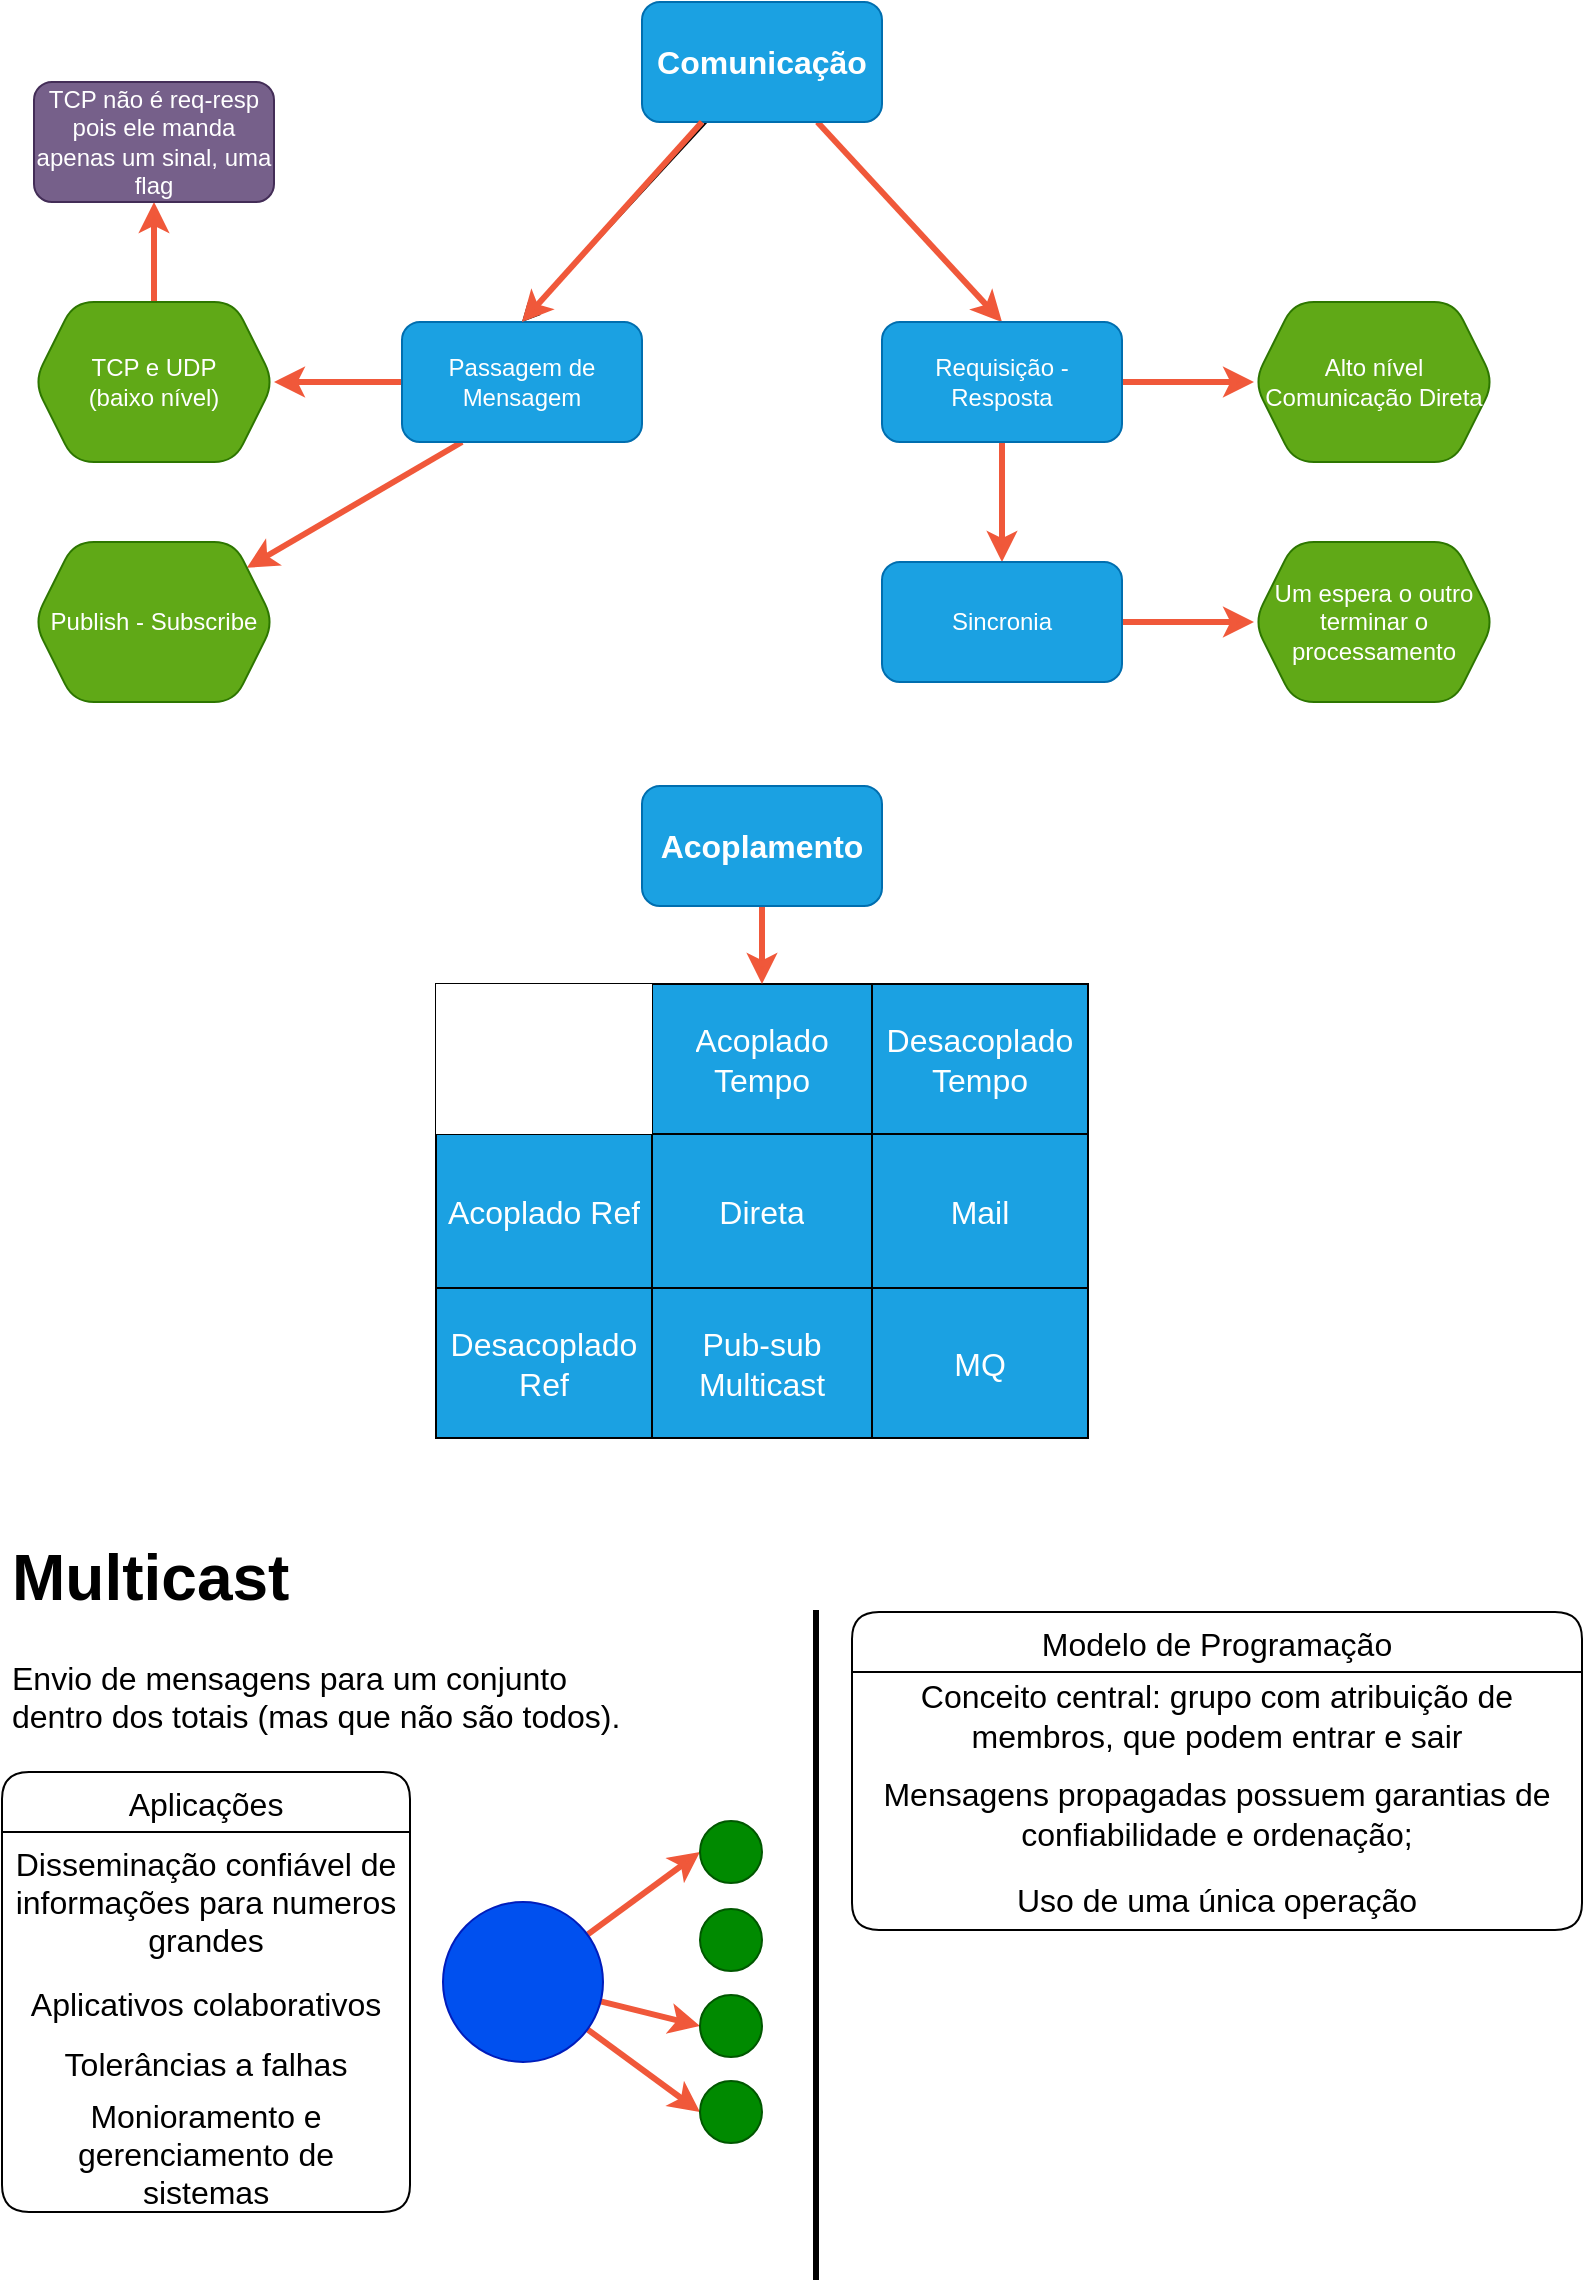 <mxfile>
    <diagram id="QvafdgU0xEpUeY__On5l" name="Page-1">
        <mxGraphModel dx="1177" dy="554" grid="0" gridSize="10" guides="1" tooltips="1" connect="1" arrows="1" fold="1" page="1" pageScale="1" pageWidth="827" pageHeight="1169" background="#ffffff" math="0" shadow="0">
            <root>
                <mxCell id="0"/>
                <mxCell id="1" parent="0"/>
                <mxCell id="5" style="edgeStyle=none;html=1;entryX=0.5;entryY=0;entryDx=0;entryDy=0;strokeWidth=3;strokeColor=#F0583A;" edge="1" parent="1" source="2" target="4">
                    <mxGeometry relative="1" as="geometry"/>
                </mxCell>
                <mxCell id="6" style="edgeStyle=none;html=1;entryX=0.5;entryY=0;entryDx=0;entryDy=0;" edge="1" parent="1" source="2" target="3">
                    <mxGeometry relative="1" as="geometry"/>
                </mxCell>
                <mxCell id="2" value="&lt;b&gt;&lt;font style=&quot;font-size: 16px&quot;&gt;Comunicação&lt;/font&gt;&lt;/b&gt;" style="rounded=1;whiteSpace=wrap;html=1;fillColor=#1ba1e2;fontColor=#ffffff;strokeColor=#006EAF;" vertex="1" parent="1">
                    <mxGeometry x="354" y="20" width="120" height="60" as="geometry"/>
                </mxCell>
                <mxCell id="11" style="edgeStyle=none;html=1;entryX=1;entryY=0.5;entryDx=0;entryDy=0;elbow=vertical;strokeWidth=3;strokeColor=#F0583A;" edge="1" parent="1" source="3" target="7">
                    <mxGeometry relative="1" as="geometry"/>
                </mxCell>
                <mxCell id="28" style="edgeStyle=none;html=1;exitX=0.25;exitY=1;exitDx=0;exitDy=0;fontSize=16;fontColor=#FFFFFF;strokeColor=#F0583A;strokeWidth=3;elbow=vertical;rounded=1;endArrow=classic;endFill=1;" edge="1" parent="1" source="3" target="27">
                    <mxGeometry relative="1" as="geometry"/>
                </mxCell>
                <mxCell id="3" value="Passagem de Mensagem" style="rounded=1;whiteSpace=wrap;html=1;fillColor=#1ba1e2;fontColor=#ffffff;strokeColor=#006EAF;" vertex="1" parent="1">
                    <mxGeometry x="234" y="180" width="120" height="60" as="geometry"/>
                </mxCell>
                <mxCell id="13" value="" style="edgeStyle=none;html=1;elbow=vertical;strokeWidth=3;strokeColor=#F0583A;" edge="1" parent="1" source="4" target="12">
                    <mxGeometry relative="1" as="geometry"/>
                </mxCell>
                <mxCell id="22" value="" style="edgeStyle=none;html=1;fontColor=#FFFFFF;elbow=vertical;entryX=0.5;entryY=0;entryDx=0;entryDy=0;strokeColor=#F0583A;strokeWidth=3;" edge="1" parent="1" source="4" target="23">
                    <mxGeometry relative="1" as="geometry">
                        <mxPoint x="534" y="320" as="targetPoint"/>
                    </mxGeometry>
                </mxCell>
                <mxCell id="4" value="Requisição - Resposta" style="rounded=1;whiteSpace=wrap;html=1;fillColor=#1ba1e2;fontColor=#ffffff;strokeColor=#006EAF;" vertex="1" parent="1">
                    <mxGeometry x="474" y="180" width="120" height="60" as="geometry"/>
                </mxCell>
                <mxCell id="20" style="edgeStyle=none;html=1;elbow=vertical;strokeWidth=3;strokeColor=#F0583A;" edge="1" parent="1" source="7" target="19">
                    <mxGeometry relative="1" as="geometry"/>
                </mxCell>
                <mxCell id="7" value="TCP e UDP&lt;br&gt;(baixo nível)" style="shape=hexagon;perimeter=hexagonPerimeter2;whiteSpace=wrap;html=1;fixedSize=1;fillColor=#60a917;fontColor=#ffffff;strokeColor=#2D7600;rounded=1;" vertex="1" parent="1">
                    <mxGeometry x="50" y="170" width="120" height="80" as="geometry"/>
                </mxCell>
                <mxCell id="12" value="Alto nível&lt;br&gt;Comunicação Direta" style="shape=hexagon;perimeter=hexagonPerimeter2;whiteSpace=wrap;html=1;fixedSize=1;fillColor=#60a917;strokeColor=#2D7600;fontColor=#ffffff;rounded=1;" vertex="1" parent="1">
                    <mxGeometry x="660" y="170" width="120" height="80" as="geometry"/>
                </mxCell>
                <mxCell id="19" value="&lt;font color=&quot;#ffffff&quot;&gt;&lt;span style=&quot;font-family: &amp;#34;helvetica&amp;#34; ; font-size: 12px ; font-style: normal ; font-weight: 400 ; letter-spacing: normal ; text-align: center ; text-indent: 0px ; text-transform: none ; word-spacing: 0px ; display: inline ; float: none&quot;&gt;TCP não é req-resp pois ele manda apenas um sinal, uma flag&lt;/span&gt;&lt;br&gt;&lt;/font&gt;" style="rounded=1;whiteSpace=wrap;html=1;fillColor=#76608a;fontColor=#ffffff;strokeColor=#432D57;" vertex="1" parent="1">
                    <mxGeometry x="50" y="60" width="120" height="60" as="geometry"/>
                </mxCell>
                <mxCell id="25" style="edgeStyle=none;html=1;entryX=0;entryY=0.5;entryDx=0;entryDy=0;fontColor=#FFFFFF;elbow=vertical;strokeWidth=3;strokeColor=#F0583A;" edge="1" parent="1" source="23" target="24">
                    <mxGeometry relative="1" as="geometry"/>
                </mxCell>
                <mxCell id="23" value="Sincronia" style="rounded=1;whiteSpace=wrap;html=1;fillColor=#1ba1e2;fontColor=#ffffff;strokeColor=#006EAF;" vertex="1" parent="1">
                    <mxGeometry x="474" y="300" width="120" height="60" as="geometry"/>
                </mxCell>
                <mxCell id="24" value="Um espera o outro terminar o processamento" style="shape=hexagon;perimeter=hexagonPerimeter2;whiteSpace=wrap;html=1;fixedSize=1;fillColor=#60a917;strokeColor=#2D7600;fontColor=#ffffff;rounded=1;sketch=0;shadow=0;" vertex="1" parent="1">
                    <mxGeometry x="660" y="290" width="120" height="80" as="geometry"/>
                </mxCell>
                <mxCell id="26" style="edgeStyle=none;html=1;entryX=0.5;entryY=0;entryDx=0;entryDy=0;strokeWidth=3;strokeColor=#F0583A;exitX=0.25;exitY=1;exitDx=0;exitDy=0;" edge="1" parent="1" source="2" target="3">
                    <mxGeometry relative="1" as="geometry">
                        <mxPoint x="381.692" y="101.0" as="sourcePoint"/>
                        <mxPoint x="474" y="201.0" as="targetPoint"/>
                    </mxGeometry>
                </mxCell>
                <mxCell id="27" value="Publish - Subscribe" style="shape=hexagon;perimeter=hexagonPerimeter2;whiteSpace=wrap;html=1;fixedSize=1;fillColor=#60a917;fontColor=#ffffff;strokeColor=#2D7600;rounded=1;" vertex="1" parent="1">
                    <mxGeometry x="50" y="290" width="120" height="80" as="geometry"/>
                </mxCell>
                <mxCell id="39" value="" style="shape=table;startSize=0;container=1;collapsible=0;childLayout=tableLayout;rounded=1;shadow=0;labelBackgroundColor=none;sketch=0;fontSize=16;fillColor=#1ba1e2;strokeColor=default;fontColor=#ffffff;" vertex="1" parent="1">
                    <mxGeometry x="251" y="511" width="326" height="227" as="geometry"/>
                </mxCell>
                <mxCell id="40" value="" style="shape=partialRectangle;collapsible=0;dropTarget=0;pointerEvents=0;fillColor=none;top=0;left=0;bottom=0;right=0;points=[[0,0.5],[1,0.5]];portConstraint=eastwest;rounded=1;shadow=0;labelBackgroundColor=none;sketch=0;fontSize=16;fontColor=#FFFFFF;strokeColor=none;" vertex="1" parent="39">
                    <mxGeometry width="326" height="75" as="geometry"/>
                </mxCell>
                <mxCell id="41" value="" style="shape=partialRectangle;html=1;whiteSpace=wrap;connectable=0;overflow=hidden;fillColor=#FFFFFF;top=0;left=0;bottom=0;right=0;pointerEvents=1;rounded=1;shadow=0;labelBackgroundColor=none;sketch=0;fontSize=16;fontColor=#333333;strokeColor=none;" vertex="1" parent="40">
                    <mxGeometry width="108" height="75" as="geometry">
                        <mxRectangle width="108" height="75" as="alternateBounds"/>
                    </mxGeometry>
                </mxCell>
                <mxCell id="42" value="&lt;span style=&quot;color: rgb(255 , 255 , 255) ; font-family: &amp;#34;helvetica&amp;#34; ; font-size: 16px ; font-style: normal ; font-weight: 400 ; letter-spacing: normal ; text-align: center ; text-indent: 0px ; text-transform: none ; word-spacing: 0px ; display: inline ; float: none&quot;&gt;Acoplado&lt;br&gt;Tempo&lt;/span&gt;" style="shape=partialRectangle;html=1;whiteSpace=wrap;connectable=0;overflow=hidden;fillColor=none;top=0;left=0;bottom=0;right=0;pointerEvents=1;rounded=1;shadow=0;labelBackgroundColor=none;sketch=0;fontSize=16;fontColor=#FFFFFF;" vertex="1" parent="40">
                    <mxGeometry x="108" width="110" height="75" as="geometry">
                        <mxRectangle width="110" height="75" as="alternateBounds"/>
                    </mxGeometry>
                </mxCell>
                <mxCell id="43" value="Desacoplado&lt;br&gt;Tempo" style="shape=partialRectangle;html=1;whiteSpace=wrap;connectable=0;overflow=hidden;fillColor=none;top=0;left=0;bottom=0;right=0;pointerEvents=1;rounded=1;shadow=0;labelBackgroundColor=none;sketch=0;fontSize=16;fontColor=#FFFFFF;" vertex="1" parent="40">
                    <mxGeometry x="218" width="108" height="75" as="geometry">
                        <mxRectangle width="108" height="75" as="alternateBounds"/>
                    </mxGeometry>
                </mxCell>
                <mxCell id="44" value="" style="shape=partialRectangle;collapsible=0;dropTarget=0;pointerEvents=0;fillColor=none;top=0;left=0;bottom=0;right=0;points=[[0,0.5],[1,0.5]];portConstraint=eastwest;rounded=1;shadow=0;labelBackgroundColor=none;sketch=0;fontSize=16;fontColor=#FFFFFF;" vertex="1" parent="39">
                    <mxGeometry y="75" width="326" height="77" as="geometry"/>
                </mxCell>
                <mxCell id="45" value="Acoplado Ref" style="shape=partialRectangle;html=1;whiteSpace=wrap;connectable=0;overflow=hidden;fillColor=none;top=0;left=0;bottom=0;right=0;pointerEvents=1;rounded=1;shadow=0;labelBackgroundColor=none;sketch=0;fontSize=16;fontColor=#FFFFFF;" vertex="1" parent="44">
                    <mxGeometry width="108" height="77" as="geometry">
                        <mxRectangle width="108" height="77" as="alternateBounds"/>
                    </mxGeometry>
                </mxCell>
                <mxCell id="46" value="Direta" style="shape=partialRectangle;html=1;whiteSpace=wrap;connectable=0;overflow=hidden;fillColor=none;top=0;left=0;bottom=0;right=0;pointerEvents=1;rounded=1;shadow=0;labelBackgroundColor=none;sketch=0;fontSize=16;fontColor=#FFFFFF;" vertex="1" parent="44">
                    <mxGeometry x="108" width="110" height="77" as="geometry">
                        <mxRectangle width="110" height="77" as="alternateBounds"/>
                    </mxGeometry>
                </mxCell>
                <mxCell id="47" value="Mail" style="shape=partialRectangle;html=1;whiteSpace=wrap;connectable=0;overflow=hidden;fillColor=none;top=0;left=0;bottom=0;right=0;pointerEvents=1;rounded=1;shadow=0;labelBackgroundColor=none;sketch=0;fontSize=16;fontColor=#FFFFFF;" vertex="1" parent="44">
                    <mxGeometry x="218" width="108" height="77" as="geometry">
                        <mxRectangle width="108" height="77" as="alternateBounds"/>
                    </mxGeometry>
                </mxCell>
                <mxCell id="48" value="" style="shape=partialRectangle;collapsible=0;dropTarget=0;pointerEvents=0;fillColor=none;top=0;left=0;bottom=0;right=0;points=[[0,0.5],[1,0.5]];portConstraint=eastwest;rounded=1;shadow=0;labelBackgroundColor=none;sketch=0;fontSize=16;fontColor=#FFFFFF;" vertex="1" parent="39">
                    <mxGeometry y="152" width="326" height="75" as="geometry"/>
                </mxCell>
                <mxCell id="49" value="Desacoplado&lt;br&gt;Ref" style="shape=partialRectangle;html=1;whiteSpace=wrap;connectable=0;overflow=hidden;fillColor=none;top=0;left=0;bottom=0;right=0;pointerEvents=1;rounded=1;shadow=0;labelBackgroundColor=none;sketch=0;fontSize=16;fontColor=#FFFFFF;" vertex="1" parent="48">
                    <mxGeometry width="108" height="75" as="geometry">
                        <mxRectangle width="108" height="75" as="alternateBounds"/>
                    </mxGeometry>
                </mxCell>
                <mxCell id="50" value="Pub-sub&lt;br&gt;Multicast" style="shape=partialRectangle;html=1;whiteSpace=wrap;connectable=0;overflow=hidden;fillColor=none;top=0;left=0;bottom=0;right=0;pointerEvents=1;rounded=1;shadow=0;labelBackgroundColor=none;sketch=0;fontSize=16;fontColor=#FFFFFF;" vertex="1" parent="48">
                    <mxGeometry x="108" width="110" height="75" as="geometry">
                        <mxRectangle width="110" height="75" as="alternateBounds"/>
                    </mxGeometry>
                </mxCell>
                <mxCell id="51" value="MQ" style="shape=partialRectangle;html=1;whiteSpace=wrap;connectable=0;overflow=hidden;fillColor=none;top=0;left=0;bottom=0;right=0;pointerEvents=1;rounded=1;shadow=0;labelBackgroundColor=none;sketch=0;fontSize=16;fontColor=#FFFFFF;" vertex="1" parent="48">
                    <mxGeometry x="218" width="108" height="75" as="geometry">
                        <mxRectangle width="108" height="75" as="alternateBounds"/>
                    </mxGeometry>
                </mxCell>
                <mxCell id="54" style="edgeStyle=none;rounded=1;html=1;fontSize=16;fontColor=#FFFFFF;endArrow=classic;endFill=1;strokeColor=#F0583A;strokeWidth=3;elbow=vertical;" edge="1" parent="1" source="53" target="40">
                    <mxGeometry relative="1" as="geometry"/>
                </mxCell>
                <mxCell id="53" value="&lt;span style=&quot;font-size: 16px&quot;&gt;&lt;b&gt;Acoplamento&lt;/b&gt;&lt;/span&gt;" style="rounded=1;whiteSpace=wrap;html=1;fillColor=#1ba1e2;fontColor=#ffffff;strokeColor=#006EAF;" vertex="1" parent="1">
                    <mxGeometry x="354" y="412" width="120" height="60" as="geometry"/>
                </mxCell>
                <mxCell id="56" value="&lt;h1&gt;&lt;font color=&quot;#000000&quot;&gt;Multicast&lt;/font&gt;&lt;/h1&gt;&lt;p&gt;&lt;font color=&quot;#000000&quot;&gt;Envio de mensagens para um conjunto dentro dos totais (mas que não são todos).&lt;/font&gt;&lt;/p&gt;" style="text;html=1;strokeColor=none;fillColor=none;spacing=5;spacingTop=-20;whiteSpace=wrap;overflow=hidden;rounded=0;shadow=0;labelBackgroundColor=none;sketch=0;fontSize=16;fontColor=#FFFFFF;" vertex="1" parent="1">
                    <mxGeometry x="34" y="778" width="317" height="114" as="geometry"/>
                </mxCell>
                <mxCell id="62" style="edgeStyle=none;rounded=1;html=1;entryX=0;entryY=0.5;entryDx=0;entryDy=0;fontSize=16;fontColor=#000000;endArrow=classic;endFill=1;strokeColor=#F0583A;strokeWidth=3;elbow=vertical;" edge="1" parent="1" source="57" target="58">
                    <mxGeometry relative="1" as="geometry"/>
                </mxCell>
                <mxCell id="63" style="edgeStyle=none;rounded=1;html=1;entryX=0;entryY=0.5;entryDx=0;entryDy=0;fontSize=16;fontColor=#000000;endArrow=classic;endFill=1;strokeColor=#F0583A;strokeWidth=3;elbow=vertical;" edge="1" parent="1" source="57" target="59">
                    <mxGeometry relative="1" as="geometry"/>
                </mxCell>
                <mxCell id="64" style="edgeStyle=none;rounded=1;html=1;entryX=0;entryY=0.5;entryDx=0;entryDy=0;fontSize=16;fontColor=#000000;endArrow=classic;endFill=1;strokeColor=#F0583A;strokeWidth=3;elbow=vertical;" edge="1" parent="1" source="57" target="61">
                    <mxGeometry relative="1" as="geometry"/>
                </mxCell>
                <mxCell id="57" value="" style="ellipse;whiteSpace=wrap;html=1;aspect=fixed;rounded=1;shadow=0;labelBackgroundColor=none;sketch=0;fontSize=16;fontColor=#ffffff;strokeColor=#001DBC;fillColor=#0050ef;" vertex="1" parent="1">
                    <mxGeometry x="254.5" y="970" width="80" height="80" as="geometry"/>
                </mxCell>
                <mxCell id="58" value="" style="ellipse;whiteSpace=wrap;html=1;aspect=fixed;rounded=1;shadow=0;labelBackgroundColor=none;sketch=0;fontSize=16;fontColor=#ffffff;strokeColor=#005700;fillColor=#008a00;" vertex="1" parent="1">
                    <mxGeometry x="383" y="929.5" width="31" height="31" as="geometry"/>
                </mxCell>
                <mxCell id="59" value="" style="ellipse;whiteSpace=wrap;html=1;aspect=fixed;rounded=1;shadow=0;labelBackgroundColor=none;sketch=0;fontSize=16;fontColor=#ffffff;strokeColor=#005700;fillColor=#008a00;" vertex="1" parent="1">
                    <mxGeometry x="383" y="1016.5" width="31" height="31" as="geometry"/>
                </mxCell>
                <mxCell id="60" value="" style="ellipse;whiteSpace=wrap;html=1;aspect=fixed;rounded=1;shadow=0;labelBackgroundColor=none;sketch=0;fontSize=16;fontColor=#ffffff;strokeColor=#005700;fillColor=#008a00;" vertex="1" parent="1">
                    <mxGeometry x="383" y="973.5" width="31" height="31" as="geometry"/>
                </mxCell>
                <mxCell id="61" value="" style="ellipse;whiteSpace=wrap;html=1;aspect=fixed;rounded=1;shadow=0;labelBackgroundColor=none;sketch=0;fontSize=16;fontColor=#ffffff;strokeColor=#005700;fillColor=#008a00;" vertex="1" parent="1">
                    <mxGeometry x="383" y="1059.5" width="31" height="31" as="geometry"/>
                </mxCell>
                <mxCell id="65" value="Aplicações" style="swimlane;fontStyle=0;childLayout=stackLayout;horizontal=1;startSize=30;horizontalStack=0;resizeParent=1;resizeParentMax=0;resizeLast=0;collapsible=1;marginBottom=0;rounded=1;shadow=0;labelBackgroundColor=none;sketch=0;fontSize=16;" vertex="1" parent="1">
                    <mxGeometry x="34" y="905" width="204" height="220" as="geometry">
                        <mxRectangle x="365" y="778" width="104" height="30" as="alternateBounds"/>
                    </mxGeometry>
                </mxCell>
                <mxCell id="66" value="Disseminação confiável de informações para numeros grandes" style="text;strokeColor=none;fillColor=none;align=center;verticalAlign=middle;spacingLeft=4;spacingRight=4;overflow=hidden;points=[[0,0.5],[1,0.5]];portConstraint=eastwest;rotatable=0;rounded=1;shadow=0;labelBackgroundColor=none;sketch=0;fontSize=16;fontColor=#000000;whiteSpace=wrap;html=1;" vertex="1" parent="65">
                    <mxGeometry y="30" width="204" height="70" as="geometry"/>
                </mxCell>
                <mxCell id="67" value="Aplicativos colaborativos" style="text;strokeColor=none;fillColor=none;align=center;verticalAlign=middle;spacingLeft=4;spacingRight=4;overflow=hidden;points=[[0,0.5],[1,0.5]];portConstraint=eastwest;rotatable=0;rounded=1;shadow=0;labelBackgroundColor=none;sketch=0;fontSize=16;fontColor=#000000;" vertex="1" parent="65">
                    <mxGeometry y="100" width="204" height="30" as="geometry"/>
                </mxCell>
                <mxCell id="68" value="Tolerâncias a falhas" style="text;strokeColor=none;fillColor=none;align=center;verticalAlign=middle;spacingLeft=4;spacingRight=4;overflow=hidden;points=[[0,0.5],[1,0.5]];portConstraint=eastwest;rotatable=0;rounded=1;shadow=0;labelBackgroundColor=none;sketch=0;fontSize=16;fontColor=#000000;" vertex="1" parent="65">
                    <mxGeometry y="130" width="204" height="30" as="geometry"/>
                </mxCell>
                <mxCell id="71" value="Monioramento e gerenciamento de sistemas" style="text;strokeColor=none;fillColor=none;align=center;verticalAlign=middle;spacingLeft=4;spacingRight=4;overflow=hidden;points=[[0,0.5],[1,0.5]];portConstraint=eastwest;rotatable=0;rounded=1;shadow=0;labelBackgroundColor=none;sketch=0;fontSize=16;fontColor=#000000;whiteSpace=wrap;" vertex="1" parent="65">
                    <mxGeometry y="160" width="204" height="60" as="geometry"/>
                </mxCell>
                <mxCell id="72" value="" style="endArrow=none;html=1;rounded=1;fontSize=16;fontColor=#000000;strokeWidth=3;elbow=vertical;fillColor=#008a00;strokeColor=#000000;" edge="1" parent="1">
                    <mxGeometry width="50" height="50" relative="1" as="geometry">
                        <mxPoint x="441" y="1159" as="sourcePoint"/>
                        <mxPoint x="441" y="824" as="targetPoint"/>
                    </mxGeometry>
                </mxCell>
                <mxCell id="73" value="Modelo de Programação" style="swimlane;fontStyle=0;childLayout=stackLayout;horizontal=1;startSize=30;horizontalStack=0;resizeParent=1;resizeParentMax=0;resizeLast=0;collapsible=1;marginBottom=0;rounded=1;shadow=0;labelBackgroundColor=none;sketch=0;fontSize=16;" vertex="1" parent="1">
                    <mxGeometry x="459" y="825" width="365" height="159" as="geometry">
                        <mxRectangle x="459" y="825" width="104" height="30" as="alternateBounds"/>
                    </mxGeometry>
                </mxCell>
                <mxCell id="74" value="Conceito central: grupo com atribuição de membros, que podem entrar e sair" style="text;strokeColor=none;fillColor=none;align=center;verticalAlign=middle;spacingLeft=4;spacingRight=4;overflow=hidden;points=[[0,0.5],[1,0.5]];portConstraint=eastwest;rotatable=0;rounded=1;shadow=0;labelBackgroundColor=none;sketch=0;fontSize=16;fontColor=#000000;whiteSpace=wrap;html=1;" vertex="1" parent="73">
                    <mxGeometry y="30" width="365" height="43" as="geometry"/>
                </mxCell>
                <mxCell id="75" value="Mensagens propagadas possuem garantias de confiabilidade e ordenação;" style="text;strokeColor=none;fillColor=none;align=center;verticalAlign=middle;spacingLeft=4;spacingRight=4;overflow=hidden;points=[[0,0.5],[1,0.5]];portConstraint=eastwest;rotatable=0;rounded=1;shadow=0;labelBackgroundColor=none;sketch=0;fontSize=16;fontColor=#000000;whiteSpace=wrap;" vertex="1" parent="73">
                    <mxGeometry y="73" width="365" height="56" as="geometry"/>
                </mxCell>
                <mxCell id="76" value="Uso de uma única operação" style="text;strokeColor=none;fillColor=none;align=center;verticalAlign=middle;spacingLeft=4;spacingRight=4;overflow=hidden;points=[[0,0.5],[1,0.5]];portConstraint=eastwest;rotatable=0;rounded=1;shadow=0;labelBackgroundColor=none;sketch=0;fontSize=16;fontColor=#000000;whiteSpace=wrap;" vertex="1" parent="73">
                    <mxGeometry y="129" width="365" height="30" as="geometry"/>
                </mxCell>
            </root>
        </mxGraphModel>
    </diagram>
</mxfile>